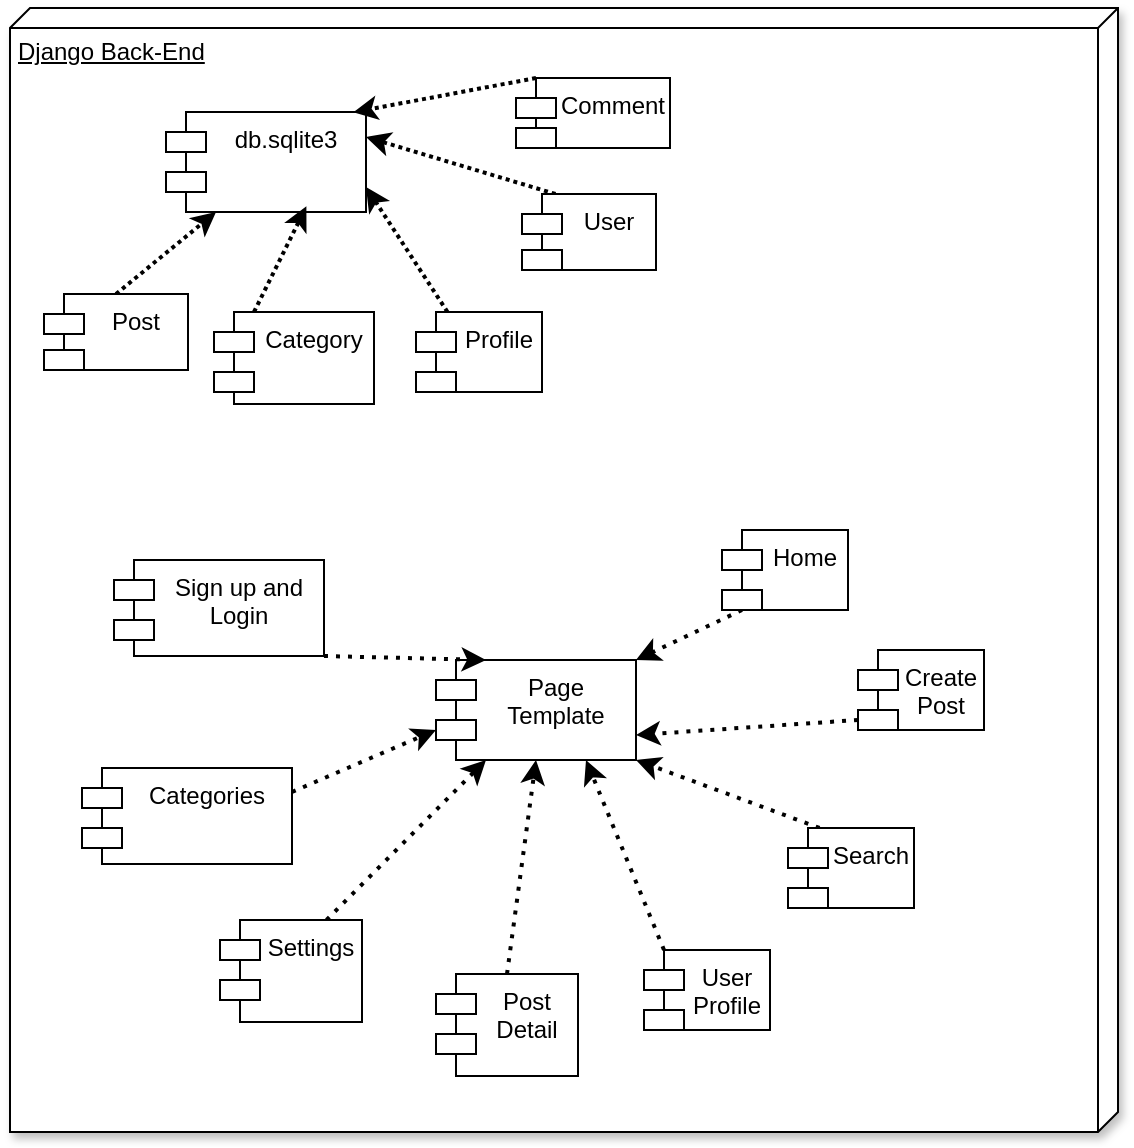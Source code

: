 <mxfile version="24.4.4" type="github">
  <diagram name="Page-1" id="kGsFk-90D487IeqG_Kmu">
    <mxGraphModel dx="1163" dy="570" grid="0" gridSize="10" guides="1" tooltips="1" connect="1" arrows="1" fold="1" page="1" pageScale="1" pageWidth="1169" pageHeight="827" math="0" shadow="0">
      <root>
        <mxCell id="0" />
        <mxCell id="1" parent="0" />
        <mxCell id="M0nrLScBIXvB6luAqI0C-2" value="Django Back-End" style="verticalAlign=top;align=left;spacingTop=8;spacingLeft=2;spacingRight=12;shape=cube;size=10;direction=south;fontStyle=4;html=1;whiteSpace=wrap;shadow=1;" vertex="1" parent="1">
          <mxGeometry x="161" y="141" width="554" height="562" as="geometry" />
        </mxCell>
        <mxCell id="M0nrLScBIXvB6luAqI0C-1" value="db.sqlite3" style="shape=module;align=left;spacingLeft=20;align=center;verticalAlign=top;whiteSpace=wrap;html=1;" vertex="1" parent="1">
          <mxGeometry x="239" y="193" width="100" height="50" as="geometry" />
        </mxCell>
        <mxCell id="M0nrLScBIXvB6luAqI0C-17" style="rounded=0;orthogonalLoop=1;jettySize=auto;html=1;exitX=0.5;exitY=0;exitDx=0;exitDy=0;entryX=0.25;entryY=1;entryDx=0;entryDy=0;dashed=1;dashPattern=1 1;strokeWidth=2;" edge="1" parent="1" source="M0nrLScBIXvB6luAqI0C-10" target="M0nrLScBIXvB6luAqI0C-1">
          <mxGeometry relative="1" as="geometry" />
        </mxCell>
        <mxCell id="M0nrLScBIXvB6luAqI0C-10" value="Post" style="shape=module;align=left;spacingLeft=20;align=center;verticalAlign=top;whiteSpace=wrap;html=1;" vertex="1" parent="1">
          <mxGeometry x="178" y="284" width="72" height="38" as="geometry" />
        </mxCell>
        <mxCell id="M0nrLScBIXvB6luAqI0C-11" value="Category" style="shape=module;align=left;spacingLeft=20;align=center;verticalAlign=top;whiteSpace=wrap;html=1;" vertex="1" parent="1">
          <mxGeometry x="263" y="293" width="80" height="46" as="geometry" />
        </mxCell>
        <mxCell id="M0nrLScBIXvB6luAqI0C-20" style="rounded=0;orthogonalLoop=1;jettySize=auto;html=1;exitX=0.25;exitY=0;exitDx=0;exitDy=0;entryX=1;entryY=0.25;entryDx=0;entryDy=0;dashed=1;dashPattern=1 1;strokeWidth=2;" edge="1" parent="1" source="M0nrLScBIXvB6luAqI0C-12" target="M0nrLScBIXvB6luAqI0C-1">
          <mxGeometry relative="1" as="geometry" />
        </mxCell>
        <mxCell id="M0nrLScBIXvB6luAqI0C-12" value="User" style="shape=module;align=left;spacingLeft=20;align=center;verticalAlign=top;whiteSpace=wrap;html=1;" vertex="1" parent="1">
          <mxGeometry x="417" y="234" width="67" height="38" as="geometry" />
        </mxCell>
        <mxCell id="M0nrLScBIXvB6luAqI0C-19" style="rounded=0;orthogonalLoop=1;jettySize=auto;html=1;exitX=0.25;exitY=0;exitDx=0;exitDy=0;entryX=1;entryY=0.75;entryDx=0;entryDy=0;dashed=1;dashPattern=1 1;strokeWidth=2;" edge="1" parent="1" source="M0nrLScBIXvB6luAqI0C-16" target="M0nrLScBIXvB6luAqI0C-1">
          <mxGeometry relative="1" as="geometry" />
        </mxCell>
        <mxCell id="M0nrLScBIXvB6luAqI0C-16" value="Profile" style="shape=module;align=left;spacingLeft=20;align=center;verticalAlign=top;whiteSpace=wrap;html=1;" vertex="1" parent="1">
          <mxGeometry x="364" y="293" width="63" height="40" as="geometry" />
        </mxCell>
        <mxCell id="M0nrLScBIXvB6luAqI0C-18" style="rounded=0;orthogonalLoop=1;jettySize=auto;html=1;exitX=0.25;exitY=0;exitDx=0;exitDy=0;entryX=0.702;entryY=0.943;entryDx=0;entryDy=0;entryPerimeter=0;dashed=1;dashPattern=1 1;strokeWidth=2;" edge="1" parent="1" source="M0nrLScBIXvB6luAqI0C-11" target="M0nrLScBIXvB6luAqI0C-1">
          <mxGeometry relative="1" as="geometry" />
        </mxCell>
        <mxCell id="M0nrLScBIXvB6luAqI0C-21" value="Comment" style="shape=module;align=left;spacingLeft=20;align=center;verticalAlign=top;whiteSpace=wrap;html=1;" vertex="1" parent="1">
          <mxGeometry x="414" y="176" width="77" height="35" as="geometry" />
        </mxCell>
        <mxCell id="M0nrLScBIXvB6luAqI0C-22" style="rounded=0;orthogonalLoop=1;jettySize=auto;html=1;exitX=0;exitY=0;exitDx=10;exitDy=0;exitPerimeter=0;entryX=0.936;entryY=0.003;entryDx=0;entryDy=0;entryPerimeter=0;dashed=1;dashPattern=1 1;strokeWidth=2;" edge="1" parent="1" source="M0nrLScBIXvB6luAqI0C-21" target="M0nrLScBIXvB6luAqI0C-1">
          <mxGeometry relative="1" as="geometry" />
        </mxCell>
        <mxCell id="M0nrLScBIXvB6luAqI0C-25" value="Page Template" style="shape=module;align=left;spacingLeft=20;align=center;verticalAlign=top;whiteSpace=wrap;html=1;" vertex="1" parent="1">
          <mxGeometry x="374" y="467" width="100" height="50" as="geometry" />
        </mxCell>
        <mxCell id="M0nrLScBIXvB6luAqI0C-44" style="rounded=0;orthogonalLoop=1;jettySize=auto;html=1;exitX=0;exitY=1;exitDx=10;exitDy=0;exitPerimeter=0;entryX=1;entryY=0;entryDx=0;entryDy=0;dashed=1;dashPattern=1 2;strokeWidth=2;" edge="1" parent="1" source="M0nrLScBIXvB6luAqI0C-28" target="M0nrLScBIXvB6luAqI0C-25">
          <mxGeometry relative="1" as="geometry" />
        </mxCell>
        <mxCell id="M0nrLScBIXvB6luAqI0C-28" value="Home" style="shape=module;align=left;spacingLeft=20;align=center;verticalAlign=top;whiteSpace=wrap;html=1;" vertex="1" parent="1">
          <mxGeometry x="517" y="402" width="63" height="40" as="geometry" />
        </mxCell>
        <mxCell id="M0nrLScBIXvB6luAqI0C-45" style="rounded=0;orthogonalLoop=1;jettySize=auto;html=1;exitX=0;exitY=0;exitDx=0;exitDy=35;exitPerimeter=0;entryX=1;entryY=0.75;entryDx=0;entryDy=0;dashed=1;dashPattern=1 2;strokeWidth=2;" edge="1" parent="1" source="M0nrLScBIXvB6luAqI0C-29" target="M0nrLScBIXvB6luAqI0C-25">
          <mxGeometry relative="1" as="geometry" />
        </mxCell>
        <mxCell id="M0nrLScBIXvB6luAqI0C-29" value="Create Post" style="shape=module;align=left;spacingLeft=20;align=center;verticalAlign=top;whiteSpace=wrap;html=1;" vertex="1" parent="1">
          <mxGeometry x="585" y="462" width="63" height="40" as="geometry" />
        </mxCell>
        <mxCell id="M0nrLScBIXvB6luAqI0C-32" value="Categories" style="shape=module;align=left;spacingLeft=20;align=center;verticalAlign=top;whiteSpace=wrap;html=1;" vertex="1" parent="1">
          <mxGeometry x="197" y="521" width="105" height="48" as="geometry" />
        </mxCell>
        <mxCell id="M0nrLScBIXvB6luAqI0C-49" style="rounded=0;orthogonalLoop=1;jettySize=auto;html=1;exitX=0.5;exitY=0;exitDx=0;exitDy=0;entryX=0.5;entryY=1;entryDx=0;entryDy=0;dashed=1;dashPattern=1 2;strokeWidth=2;" edge="1" parent="1" source="M0nrLScBIXvB6luAqI0C-34" target="M0nrLScBIXvB6luAqI0C-25">
          <mxGeometry relative="1" as="geometry" />
        </mxCell>
        <mxCell id="M0nrLScBIXvB6luAqI0C-34" value="Post Detail" style="shape=module;align=left;spacingLeft=20;align=center;verticalAlign=top;whiteSpace=wrap;html=1;" vertex="1" parent="1">
          <mxGeometry x="374" y="624" width="71" height="51" as="geometry" />
        </mxCell>
        <mxCell id="M0nrLScBIXvB6luAqI0C-48" style="rounded=0;orthogonalLoop=1;jettySize=auto;html=1;exitX=0;exitY=0;exitDx=10;exitDy=0;exitPerimeter=0;entryX=0.75;entryY=1;entryDx=0;entryDy=0;dashed=1;dashPattern=1 2;strokeWidth=2;" edge="1" parent="1" source="M0nrLScBIXvB6luAqI0C-35" target="M0nrLScBIXvB6luAqI0C-25">
          <mxGeometry relative="1" as="geometry" />
        </mxCell>
        <mxCell id="M0nrLScBIXvB6luAqI0C-35" value="User Profile" style="shape=module;align=left;spacingLeft=20;align=center;verticalAlign=top;whiteSpace=wrap;html=1;" vertex="1" parent="1">
          <mxGeometry x="478" y="612" width="63" height="40" as="geometry" />
        </mxCell>
        <mxCell id="M0nrLScBIXvB6luAqI0C-52" style="rounded=0;orthogonalLoop=1;jettySize=auto;html=1;exitX=1;exitY=1;exitDx=0;exitDy=0;entryX=0.25;entryY=0;entryDx=0;entryDy=0;dashed=1;dashPattern=1 2;strokeWidth=2;" edge="1" parent="1" source="M0nrLScBIXvB6luAqI0C-38" target="M0nrLScBIXvB6luAqI0C-25">
          <mxGeometry relative="1" as="geometry" />
        </mxCell>
        <mxCell id="M0nrLScBIXvB6luAqI0C-38" value="Sign up and Login" style="shape=module;align=left;spacingLeft=20;align=center;verticalAlign=top;whiteSpace=wrap;html=1;" vertex="1" parent="1">
          <mxGeometry x="213" y="417" width="105" height="48" as="geometry" />
        </mxCell>
        <mxCell id="M0nrLScBIXvB6luAqI0C-47" style="rounded=0;orthogonalLoop=1;jettySize=auto;html=1;exitX=0.25;exitY=0;exitDx=0;exitDy=0;entryX=1;entryY=1;entryDx=0;entryDy=0;dashed=1;dashPattern=1 2;strokeWidth=2;" edge="1" parent="1" source="M0nrLScBIXvB6luAqI0C-39" target="M0nrLScBIXvB6luAqI0C-25">
          <mxGeometry relative="1" as="geometry" />
        </mxCell>
        <mxCell id="M0nrLScBIXvB6luAqI0C-39" value="Search" style="shape=module;align=left;spacingLeft=20;align=center;verticalAlign=top;whiteSpace=wrap;html=1;" vertex="1" parent="1">
          <mxGeometry x="550" y="551" width="63" height="40" as="geometry" />
        </mxCell>
        <mxCell id="M0nrLScBIXvB6luAqI0C-50" style="rounded=0;orthogonalLoop=1;jettySize=auto;html=1;exitX=0.75;exitY=0;exitDx=0;exitDy=0;entryX=0.25;entryY=1;entryDx=0;entryDy=0;dashed=1;dashPattern=1 2;strokeWidth=2;" edge="1" parent="1" source="M0nrLScBIXvB6luAqI0C-42" target="M0nrLScBIXvB6luAqI0C-25">
          <mxGeometry relative="1" as="geometry" />
        </mxCell>
        <mxCell id="M0nrLScBIXvB6luAqI0C-42" value="&lt;div&gt;Settings&lt;/div&gt;" style="shape=module;align=left;spacingLeft=20;align=center;verticalAlign=top;whiteSpace=wrap;html=1;" vertex="1" parent="1">
          <mxGeometry x="266" y="597" width="71" height="51" as="geometry" />
        </mxCell>
        <mxCell id="M0nrLScBIXvB6luAqI0C-51" style="rounded=0;orthogonalLoop=1;jettySize=auto;html=1;exitX=1;exitY=0.25;exitDx=0;exitDy=0;entryX=0;entryY=0;entryDx=0;entryDy=35;entryPerimeter=0;dashed=1;dashPattern=1 2;strokeWidth=2;" edge="1" parent="1" source="M0nrLScBIXvB6luAqI0C-32" target="M0nrLScBIXvB6luAqI0C-25">
          <mxGeometry relative="1" as="geometry" />
        </mxCell>
      </root>
    </mxGraphModel>
  </diagram>
</mxfile>
